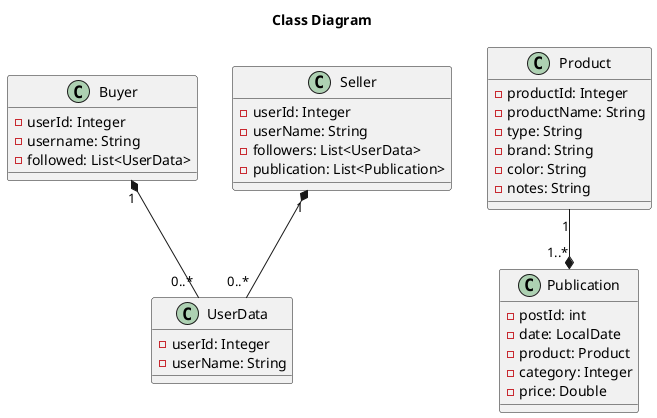 @startuml

title Class Diagram

class Buyer {
    - userId: Integer
    - username: String
    - followed: List<UserData>
}

class Seller {
    - userId: Integer
    - userName: String
    - followers: List<UserData>
    - publication: List<Publication>

}

class UserData {
    - userId: Integer
    - userName: String
}

class Publication {
    - postId: int
    - date: LocalDate
    - product: Product
    - category: Integer
    - price: Double
}

class Product {
    - productId: Integer
    - productName: String
    - type: String
    - brand: String
    - color: String
    - notes: String

}

Seller "1" *-- "0..*" UserData
Buyer "1" *-- "0..*" UserData

Product "1" --* "1..*" Publication


@enduml
